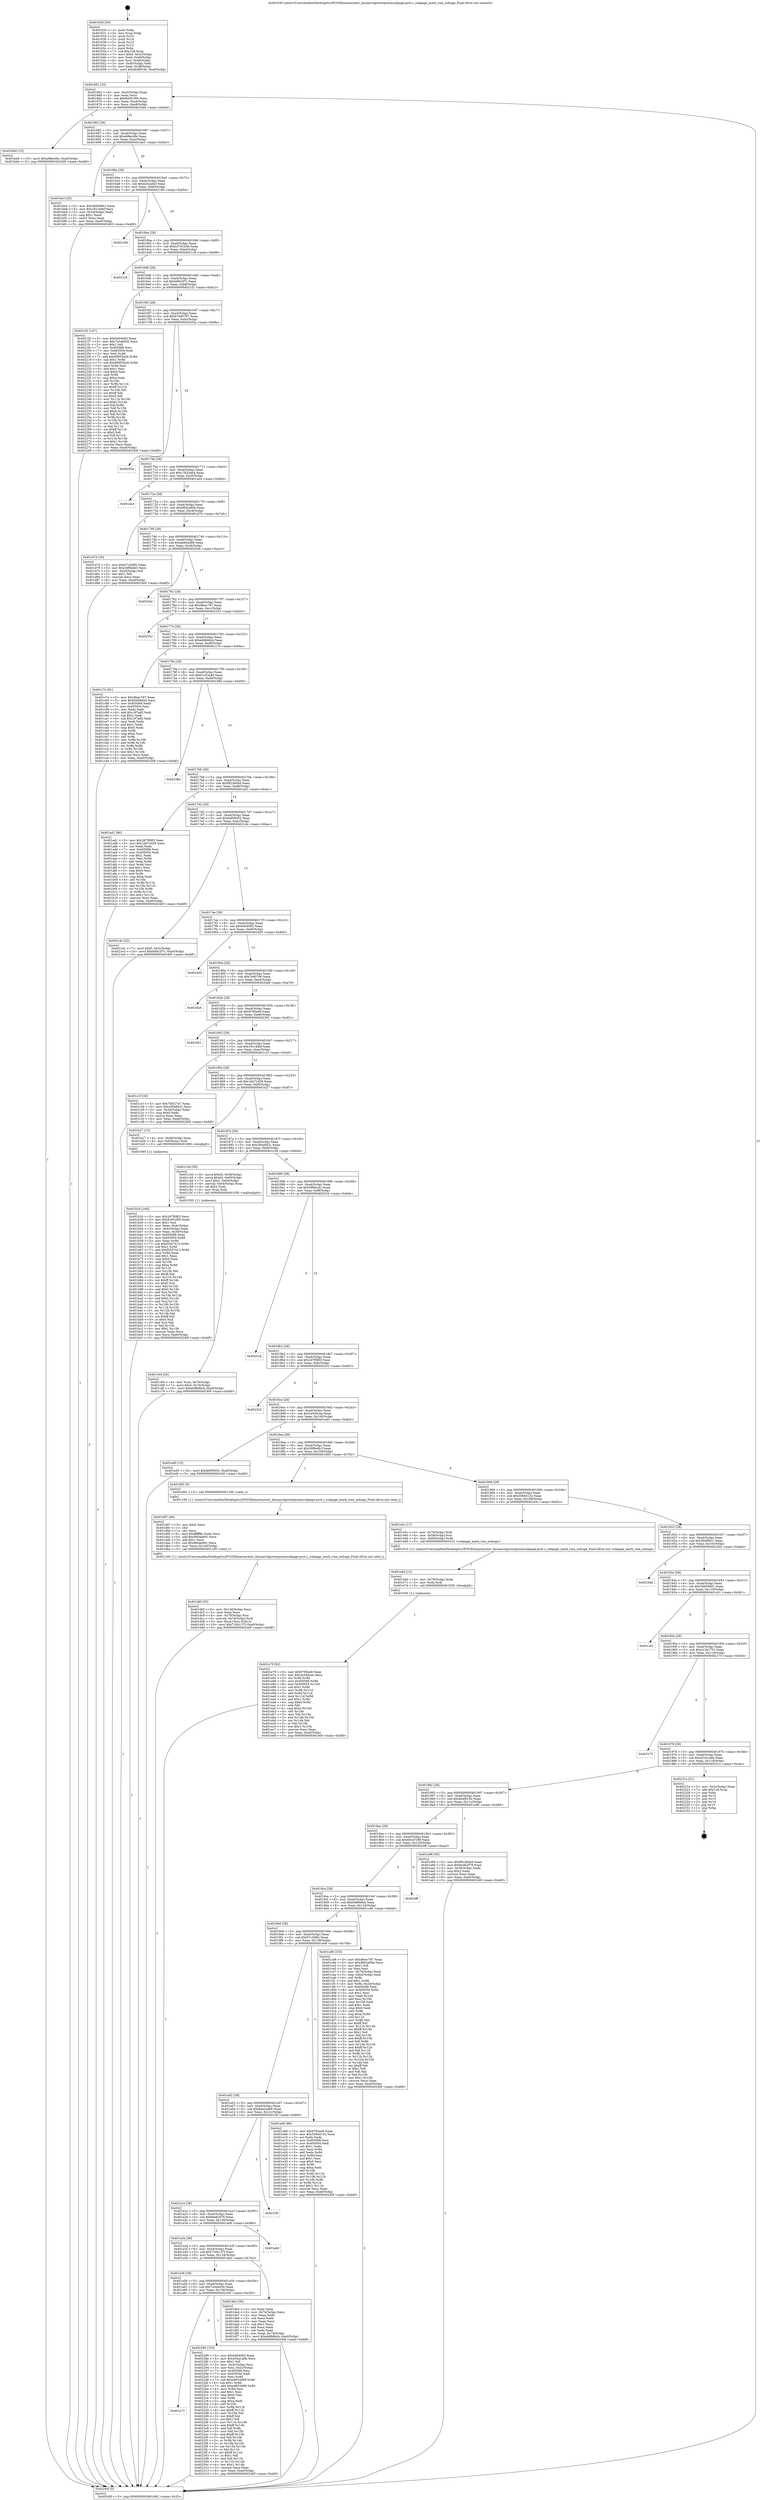digraph "0x401630" {
  label = "0x401630 (/mnt/c/Users/mathe/Desktop/tcc/POCII/binaries/extr_linuxarchpowerpcmmsubpage-prot.c_subpage_mark_vma_nohuge_Final-ollvm.out::main(0))"
  labelloc = "t"
  node[shape=record]

  Entry [label="",width=0.3,height=0.3,shape=circle,fillcolor=black,style=filled]
  "0x401662" [label="{
     0x401662 [32]\l
     | [instrs]\l
     &nbsp;&nbsp;0x401662 \<+6\>: mov -0xa0(%rbp),%eax\l
     &nbsp;&nbsp;0x401668 \<+2\>: mov %eax,%ecx\l
     &nbsp;&nbsp;0x40166a \<+6\>: sub $0x8c001f00,%ecx\l
     &nbsp;&nbsp;0x401670 \<+6\>: mov %eax,-0xa4(%rbp)\l
     &nbsp;&nbsp;0x401676 \<+6\>: mov %ecx,-0xa8(%rbp)\l
     &nbsp;&nbsp;0x40167c \<+6\>: je 0000000000401bd4 \<main+0x5a4\>\l
  }"]
  "0x401bd4" [label="{
     0x401bd4 [15]\l
     | [instrs]\l
     &nbsp;&nbsp;0x401bd4 \<+10\>: movl $0xa98ec4fe,-0xa0(%rbp)\l
     &nbsp;&nbsp;0x401bde \<+5\>: jmp 000000000040240f \<main+0xddf\>\l
  }"]
  "0x401682" [label="{
     0x401682 [28]\l
     | [instrs]\l
     &nbsp;&nbsp;0x401682 \<+5\>: jmp 0000000000401687 \<main+0x57\>\l
     &nbsp;&nbsp;0x401687 \<+6\>: mov -0xa4(%rbp),%eax\l
     &nbsp;&nbsp;0x40168d \<+5\>: sub $0xa98ec4fe,%eax\l
     &nbsp;&nbsp;0x401692 \<+6\>: mov %eax,-0xac(%rbp)\l
     &nbsp;&nbsp;0x401698 \<+6\>: je 0000000000401be3 \<main+0x5b3\>\l
  }"]
  Exit [label="",width=0.3,height=0.3,shape=circle,fillcolor=black,style=filled,peripheries=2]
  "0x401be3" [label="{
     0x401be3 [30]\l
     | [instrs]\l
     &nbsp;&nbsp;0x401be3 \<+5\>: mov $0x39d56841,%eax\l
     &nbsp;&nbsp;0x401be8 \<+5\>: mov $0x181c49ef,%ecx\l
     &nbsp;&nbsp;0x401bed \<+3\>: mov -0x34(%rbp),%edx\l
     &nbsp;&nbsp;0x401bf0 \<+3\>: cmp $0x1,%edx\l
     &nbsp;&nbsp;0x401bf3 \<+3\>: cmovl %ecx,%eax\l
     &nbsp;&nbsp;0x401bf6 \<+6\>: mov %eax,-0xa0(%rbp)\l
     &nbsp;&nbsp;0x401bfc \<+5\>: jmp 000000000040240f \<main+0xddf\>\l
  }"]
  "0x40169e" [label="{
     0x40169e [28]\l
     | [instrs]\l
     &nbsp;&nbsp;0x40169e \<+5\>: jmp 00000000004016a3 \<main+0x73\>\l
     &nbsp;&nbsp;0x4016a3 \<+6\>: mov -0xa4(%rbp),%eax\l
     &nbsp;&nbsp;0x4016a9 \<+5\>: sub $0xb2b2afa5,%eax\l
     &nbsp;&nbsp;0x4016ae \<+6\>: mov %eax,-0xb0(%rbp)\l
     &nbsp;&nbsp;0x4016b4 \<+6\>: je 0000000000402184 \<main+0xb54\>\l
  }"]
  "0x401a72" [label="{
     0x401a72\l
  }", style=dashed]
  "0x402184" [label="{
     0x402184\l
  }", style=dashed]
  "0x4016ba" [label="{
     0x4016ba [28]\l
     | [instrs]\l
     &nbsp;&nbsp;0x4016ba \<+5\>: jmp 00000000004016bf \<main+0x8f\>\l
     &nbsp;&nbsp;0x4016bf \<+6\>: mov -0xa4(%rbp),%eax\l
     &nbsp;&nbsp;0x4016c5 \<+5\>: sub $0xb37d1b3d,%eax\l
     &nbsp;&nbsp;0x4016ca \<+6\>: mov %eax,-0xb4(%rbp)\l
     &nbsp;&nbsp;0x4016d0 \<+6\>: je 00000000004021c8 \<main+0xb98\>\l
  }"]
  "0x402285" [label="{
     0x402285 [153]\l
     | [instrs]\l
     &nbsp;&nbsp;0x402285 \<+5\>: mov $0x6d04083,%eax\l
     &nbsp;&nbsp;0x40228a \<+5\>: mov $0x452a1a6b,%ecx\l
     &nbsp;&nbsp;0x40228f \<+2\>: mov $0x1,%dl\l
     &nbsp;&nbsp;0x402291 \<+3\>: mov -0x3c(%rbp),%esi\l
     &nbsp;&nbsp;0x402294 \<+3\>: mov %esi,-0x2c(%rbp)\l
     &nbsp;&nbsp;0x402297 \<+7\>: mov 0x405068,%esi\l
     &nbsp;&nbsp;0x40229e \<+7\>: mov 0x405054,%edi\l
     &nbsp;&nbsp;0x4022a5 \<+3\>: mov %esi,%r8d\l
     &nbsp;&nbsp;0x4022a8 \<+7\>: sub $0xed833d99,%r8d\l
     &nbsp;&nbsp;0x4022af \<+4\>: sub $0x1,%r8d\l
     &nbsp;&nbsp;0x4022b3 \<+7\>: add $0xed833d99,%r8d\l
     &nbsp;&nbsp;0x4022ba \<+4\>: imul %r8d,%esi\l
     &nbsp;&nbsp;0x4022be \<+3\>: and $0x1,%esi\l
     &nbsp;&nbsp;0x4022c1 \<+3\>: cmp $0x0,%esi\l
     &nbsp;&nbsp;0x4022c4 \<+4\>: sete %r9b\l
     &nbsp;&nbsp;0x4022c8 \<+3\>: cmp $0xa,%edi\l
     &nbsp;&nbsp;0x4022cb \<+4\>: setl %r10b\l
     &nbsp;&nbsp;0x4022cf \<+3\>: mov %r9b,%r11b\l
     &nbsp;&nbsp;0x4022d2 \<+4\>: xor $0xff,%r11b\l
     &nbsp;&nbsp;0x4022d6 \<+3\>: mov %r10b,%bl\l
     &nbsp;&nbsp;0x4022d9 \<+3\>: xor $0xff,%bl\l
     &nbsp;&nbsp;0x4022dc \<+3\>: xor $0x1,%dl\l
     &nbsp;&nbsp;0x4022df \<+3\>: mov %r11b,%r14b\l
     &nbsp;&nbsp;0x4022e2 \<+4\>: and $0xff,%r14b\l
     &nbsp;&nbsp;0x4022e6 \<+3\>: and %dl,%r9b\l
     &nbsp;&nbsp;0x4022e9 \<+3\>: mov %bl,%r15b\l
     &nbsp;&nbsp;0x4022ec \<+4\>: and $0xff,%r15b\l
     &nbsp;&nbsp;0x4022f0 \<+3\>: and %dl,%r10b\l
     &nbsp;&nbsp;0x4022f3 \<+3\>: or %r9b,%r14b\l
     &nbsp;&nbsp;0x4022f6 \<+3\>: or %r10b,%r15b\l
     &nbsp;&nbsp;0x4022f9 \<+3\>: xor %r15b,%r14b\l
     &nbsp;&nbsp;0x4022fc \<+3\>: or %bl,%r11b\l
     &nbsp;&nbsp;0x4022ff \<+4\>: xor $0xff,%r11b\l
     &nbsp;&nbsp;0x402303 \<+3\>: or $0x1,%dl\l
     &nbsp;&nbsp;0x402306 \<+3\>: and %dl,%r11b\l
     &nbsp;&nbsp;0x402309 \<+3\>: or %r11b,%r14b\l
     &nbsp;&nbsp;0x40230c \<+4\>: test $0x1,%r14b\l
     &nbsp;&nbsp;0x402310 \<+3\>: cmovne %ecx,%eax\l
     &nbsp;&nbsp;0x402313 \<+6\>: mov %eax,-0xa0(%rbp)\l
     &nbsp;&nbsp;0x402319 \<+5\>: jmp 000000000040240f \<main+0xddf\>\l
  }"]
  "0x4021c8" [label="{
     0x4021c8\l
  }", style=dashed]
  "0x4016d6" [label="{
     0x4016d6 [28]\l
     | [instrs]\l
     &nbsp;&nbsp;0x4016d6 \<+5\>: jmp 00000000004016db \<main+0xab\>\l
     &nbsp;&nbsp;0x4016db \<+6\>: mov -0xa4(%rbp),%eax\l
     &nbsp;&nbsp;0x4016e1 \<+5\>: sub $0xb69c2f7c,%eax\l
     &nbsp;&nbsp;0x4016e6 \<+6\>: mov %eax,-0xb8(%rbp)\l
     &nbsp;&nbsp;0x4016ec \<+6\>: je 00000000004021f2 \<main+0xbc2\>\l
  }"]
  "0x401e79" [label="{
     0x401e79 [92]\l
     | [instrs]\l
     &nbsp;&nbsp;0x401e79 \<+5\>: mov $0x9785ee9,%eax\l
     &nbsp;&nbsp;0x401e7e \<+5\>: mov $0x2e456cee,%ecx\l
     &nbsp;&nbsp;0x401e83 \<+3\>: xor %r8d,%r8d\l
     &nbsp;&nbsp;0x401e86 \<+8\>: mov 0x405068,%r9d\l
     &nbsp;&nbsp;0x401e8e \<+8\>: mov 0x405054,%r10d\l
     &nbsp;&nbsp;0x401e96 \<+4\>: sub $0x1,%r8d\l
     &nbsp;&nbsp;0x401e9a \<+3\>: mov %r9d,%r11d\l
     &nbsp;&nbsp;0x401e9d \<+3\>: add %r8d,%r11d\l
     &nbsp;&nbsp;0x401ea0 \<+4\>: imul %r11d,%r9d\l
     &nbsp;&nbsp;0x401ea4 \<+4\>: and $0x1,%r9d\l
     &nbsp;&nbsp;0x401ea8 \<+4\>: cmp $0x0,%r9d\l
     &nbsp;&nbsp;0x401eac \<+3\>: sete %bl\l
     &nbsp;&nbsp;0x401eaf \<+4\>: cmp $0xa,%r10d\l
     &nbsp;&nbsp;0x401eb3 \<+4\>: setl %r14b\l
     &nbsp;&nbsp;0x401eb7 \<+3\>: mov %bl,%r15b\l
     &nbsp;&nbsp;0x401eba \<+3\>: and %r14b,%r15b\l
     &nbsp;&nbsp;0x401ebd \<+3\>: xor %r14b,%bl\l
     &nbsp;&nbsp;0x401ec0 \<+3\>: or %bl,%r15b\l
     &nbsp;&nbsp;0x401ec3 \<+4\>: test $0x1,%r15b\l
     &nbsp;&nbsp;0x401ec7 \<+3\>: cmovne %ecx,%eax\l
     &nbsp;&nbsp;0x401eca \<+6\>: mov %eax,-0xa0(%rbp)\l
     &nbsp;&nbsp;0x401ed0 \<+5\>: jmp 000000000040240f \<main+0xddf\>\l
  }"]
  "0x4021f2" [label="{
     0x4021f2 [147]\l
     | [instrs]\l
     &nbsp;&nbsp;0x4021f2 \<+5\>: mov $0x6d04083,%eax\l
     &nbsp;&nbsp;0x4021f7 \<+5\>: mov $0x7a3a9d30,%ecx\l
     &nbsp;&nbsp;0x4021fc \<+2\>: mov $0x1,%dl\l
     &nbsp;&nbsp;0x4021fe \<+7\>: mov 0x405068,%esi\l
     &nbsp;&nbsp;0x402205 \<+7\>: mov 0x405054,%edi\l
     &nbsp;&nbsp;0x40220c \<+3\>: mov %esi,%r8d\l
     &nbsp;&nbsp;0x40220f \<+7\>: add $0x66955a26,%r8d\l
     &nbsp;&nbsp;0x402216 \<+4\>: sub $0x1,%r8d\l
     &nbsp;&nbsp;0x40221a \<+7\>: sub $0x66955a26,%r8d\l
     &nbsp;&nbsp;0x402221 \<+4\>: imul %r8d,%esi\l
     &nbsp;&nbsp;0x402225 \<+3\>: and $0x1,%esi\l
     &nbsp;&nbsp;0x402228 \<+3\>: cmp $0x0,%esi\l
     &nbsp;&nbsp;0x40222b \<+4\>: sete %r9b\l
     &nbsp;&nbsp;0x40222f \<+3\>: cmp $0xa,%edi\l
     &nbsp;&nbsp;0x402232 \<+4\>: setl %r10b\l
     &nbsp;&nbsp;0x402236 \<+3\>: mov %r9b,%r11b\l
     &nbsp;&nbsp;0x402239 \<+4\>: xor $0xff,%r11b\l
     &nbsp;&nbsp;0x40223d \<+3\>: mov %r10b,%bl\l
     &nbsp;&nbsp;0x402240 \<+3\>: xor $0xff,%bl\l
     &nbsp;&nbsp;0x402243 \<+3\>: xor $0x0,%dl\l
     &nbsp;&nbsp;0x402246 \<+3\>: mov %r11b,%r14b\l
     &nbsp;&nbsp;0x402249 \<+4\>: and $0x0,%r14b\l
     &nbsp;&nbsp;0x40224d \<+3\>: and %dl,%r9b\l
     &nbsp;&nbsp;0x402250 \<+3\>: mov %bl,%r15b\l
     &nbsp;&nbsp;0x402253 \<+4\>: and $0x0,%r15b\l
     &nbsp;&nbsp;0x402257 \<+3\>: and %dl,%r10b\l
     &nbsp;&nbsp;0x40225a \<+3\>: or %r9b,%r14b\l
     &nbsp;&nbsp;0x40225d \<+3\>: or %r10b,%r15b\l
     &nbsp;&nbsp;0x402260 \<+3\>: xor %r15b,%r14b\l
     &nbsp;&nbsp;0x402263 \<+3\>: or %bl,%r11b\l
     &nbsp;&nbsp;0x402266 \<+4\>: xor $0xff,%r11b\l
     &nbsp;&nbsp;0x40226a \<+3\>: or $0x0,%dl\l
     &nbsp;&nbsp;0x40226d \<+3\>: and %dl,%r11b\l
     &nbsp;&nbsp;0x402270 \<+3\>: or %r11b,%r14b\l
     &nbsp;&nbsp;0x402273 \<+4\>: test $0x1,%r14b\l
     &nbsp;&nbsp;0x402277 \<+3\>: cmovne %ecx,%eax\l
     &nbsp;&nbsp;0x40227a \<+6\>: mov %eax,-0xa0(%rbp)\l
     &nbsp;&nbsp;0x402280 \<+5\>: jmp 000000000040240f \<main+0xddf\>\l
  }"]
  "0x4016f2" [label="{
     0x4016f2 [28]\l
     | [instrs]\l
     &nbsp;&nbsp;0x4016f2 \<+5\>: jmp 00000000004016f7 \<main+0xc7\>\l
     &nbsp;&nbsp;0x4016f7 \<+6\>: mov -0xa4(%rbp),%eax\l
     &nbsp;&nbsp;0x4016fd \<+5\>: sub $0xb7dd0787,%eax\l
     &nbsp;&nbsp;0x401702 \<+6\>: mov %eax,-0xbc(%rbp)\l
     &nbsp;&nbsp;0x401708 \<+6\>: je 000000000040202a \<main+0x9fa\>\l
  }"]
  "0x401e6d" [label="{
     0x401e6d [12]\l
     | [instrs]\l
     &nbsp;&nbsp;0x401e6d \<+4\>: mov -0x70(%rbp),%rdx\l
     &nbsp;&nbsp;0x401e71 \<+3\>: mov %rdx,%rdi\l
     &nbsp;&nbsp;0x401e74 \<+5\>: call 0000000000401030 \<free@plt\>\l
     | [calls]\l
     &nbsp;&nbsp;0x401030 \{1\} (unknown)\l
  }"]
  "0x40202a" [label="{
     0x40202a\l
  }", style=dashed]
  "0x40170e" [label="{
     0x40170e [28]\l
     | [instrs]\l
     &nbsp;&nbsp;0x40170e \<+5\>: jmp 0000000000401713 \<main+0xe3\>\l
     &nbsp;&nbsp;0x401713 \<+6\>: mov -0xa4(%rbp),%eax\l
     &nbsp;&nbsp;0x401719 \<+5\>: sub $0xc7832e64,%eax\l
     &nbsp;&nbsp;0x40171e \<+6\>: mov %eax,-0xc0(%rbp)\l
     &nbsp;&nbsp;0x401724 \<+6\>: je 0000000000401ee4 \<main+0x8b4\>\l
  }"]
  "0x401a56" [label="{
     0x401a56 [28]\l
     | [instrs]\l
     &nbsp;&nbsp;0x401a56 \<+5\>: jmp 0000000000401a5b \<main+0x42b\>\l
     &nbsp;&nbsp;0x401a5b \<+6\>: mov -0xa4(%rbp),%eax\l
     &nbsp;&nbsp;0x401a61 \<+5\>: sub $0x7a3a9d30,%eax\l
     &nbsp;&nbsp;0x401a66 \<+6\>: mov %eax,-0x138(%rbp)\l
     &nbsp;&nbsp;0x401a6c \<+6\>: je 0000000000402285 \<main+0xc55\>\l
  }"]
  "0x401ee4" [label="{
     0x401ee4\l
  }", style=dashed]
  "0x40172a" [label="{
     0x40172a [28]\l
     | [instrs]\l
     &nbsp;&nbsp;0x40172a \<+5\>: jmp 000000000040172f \<main+0xff\>\l
     &nbsp;&nbsp;0x40172f \<+6\>: mov -0xa4(%rbp),%eax\l
     &nbsp;&nbsp;0x401735 \<+5\>: sub $0xd692a99a,%eax\l
     &nbsp;&nbsp;0x40173a \<+6\>: mov %eax,-0xc4(%rbp)\l
     &nbsp;&nbsp;0x401740 \<+6\>: je 0000000000401d74 \<main+0x744\>\l
  }"]
  "0x401de2" [label="{
     0x401de2 [36]\l
     | [instrs]\l
     &nbsp;&nbsp;0x401de2 \<+2\>: xor %eax,%eax\l
     &nbsp;&nbsp;0x401de4 \<+3\>: mov -0x74(%rbp),%ecx\l
     &nbsp;&nbsp;0x401de7 \<+2\>: mov %eax,%edx\l
     &nbsp;&nbsp;0x401de9 \<+2\>: sub %ecx,%edx\l
     &nbsp;&nbsp;0x401deb \<+2\>: mov %eax,%ecx\l
     &nbsp;&nbsp;0x401ded \<+3\>: sub $0x1,%ecx\l
     &nbsp;&nbsp;0x401df0 \<+2\>: add %ecx,%edx\l
     &nbsp;&nbsp;0x401df2 \<+2\>: sub %edx,%eax\l
     &nbsp;&nbsp;0x401df4 \<+3\>: mov %eax,-0x74(%rbp)\l
     &nbsp;&nbsp;0x401df7 \<+10\>: movl $0xeb9b8dcb,-0xa0(%rbp)\l
     &nbsp;&nbsp;0x401e01 \<+5\>: jmp 000000000040240f \<main+0xddf\>\l
  }"]
  "0x401d74" [label="{
     0x401d74 [30]\l
     | [instrs]\l
     &nbsp;&nbsp;0x401d74 \<+5\>: mov $0x67c2bf0c,%eax\l
     &nbsp;&nbsp;0x401d79 \<+5\>: mov $0x30f9e4b3,%ecx\l
     &nbsp;&nbsp;0x401d7e \<+3\>: mov -0x2d(%rbp),%dl\l
     &nbsp;&nbsp;0x401d81 \<+3\>: test $0x1,%dl\l
     &nbsp;&nbsp;0x401d84 \<+3\>: cmovne %ecx,%eax\l
     &nbsp;&nbsp;0x401d87 \<+6\>: mov %eax,-0xa0(%rbp)\l
     &nbsp;&nbsp;0x401d8d \<+5\>: jmp 000000000040240f \<main+0xddf\>\l
  }"]
  "0x401746" [label="{
     0x401746 [28]\l
     | [instrs]\l
     &nbsp;&nbsp;0x401746 \<+5\>: jmp 000000000040174b \<main+0x11b\>\l
     &nbsp;&nbsp;0x40174b \<+6\>: mov -0xa4(%rbp),%eax\l
     &nbsp;&nbsp;0x401751 \<+5\>: sub $0xda944489,%eax\l
     &nbsp;&nbsp;0x401756 \<+6\>: mov %eax,-0xc8(%rbp)\l
     &nbsp;&nbsp;0x40175c \<+6\>: je 000000000040204e \<main+0xa1e\>\l
  }"]
  "0x401a3a" [label="{
     0x401a3a [28]\l
     | [instrs]\l
     &nbsp;&nbsp;0x401a3a \<+5\>: jmp 0000000000401a3f \<main+0x40f\>\l
     &nbsp;&nbsp;0x401a3f \<+6\>: mov -0xa4(%rbp),%eax\l
     &nbsp;&nbsp;0x401a45 \<+5\>: sub $0x716b137f,%eax\l
     &nbsp;&nbsp;0x401a4a \<+6\>: mov %eax,-0x134(%rbp)\l
     &nbsp;&nbsp;0x401a50 \<+6\>: je 0000000000401de2 \<main+0x7b2\>\l
  }"]
  "0x40204e" [label="{
     0x40204e\l
  }", style=dashed]
  "0x401762" [label="{
     0x401762 [28]\l
     | [instrs]\l
     &nbsp;&nbsp;0x401762 \<+5\>: jmp 0000000000401767 \<main+0x137\>\l
     &nbsp;&nbsp;0x401767 \<+6\>: mov -0xa4(%rbp),%eax\l
     &nbsp;&nbsp;0x40176d \<+5\>: sub $0xdfeec787,%eax\l
     &nbsp;&nbsp;0x401772 \<+6\>: mov %eax,-0xcc(%rbp)\l
     &nbsp;&nbsp;0x401778 \<+6\>: je 0000000000402352 \<main+0xd22\>\l
  }"]
  "0x401ab6" [label="{
     0x401ab6\l
  }", style=dashed]
  "0x402352" [label="{
     0x402352\l
  }", style=dashed]
  "0x40177e" [label="{
     0x40177e [28]\l
     | [instrs]\l
     &nbsp;&nbsp;0x40177e \<+5\>: jmp 0000000000401783 \<main+0x153\>\l
     &nbsp;&nbsp;0x401783 \<+6\>: mov -0xa4(%rbp),%eax\l
     &nbsp;&nbsp;0x401789 \<+5\>: sub $0xeb9b8dcb,%eax\l
     &nbsp;&nbsp;0x40178e \<+6\>: mov %eax,-0xd0(%rbp)\l
     &nbsp;&nbsp;0x401794 \<+6\>: je 0000000000401c7e \<main+0x64e\>\l
  }"]
  "0x401a1e" [label="{
     0x401a1e [28]\l
     | [instrs]\l
     &nbsp;&nbsp;0x401a1e \<+5\>: jmp 0000000000401a23 \<main+0x3f3\>\l
     &nbsp;&nbsp;0x401a23 \<+6\>: mov -0xa4(%rbp),%eax\l
     &nbsp;&nbsp;0x401a29 \<+5\>: sub $0x6edb2f79,%eax\l
     &nbsp;&nbsp;0x401a2e \<+6\>: mov %eax,-0x130(%rbp)\l
     &nbsp;&nbsp;0x401a34 \<+6\>: je 0000000000401ab6 \<main+0x486\>\l
  }"]
  "0x401c7e" [label="{
     0x401c7e [91]\l
     | [instrs]\l
     &nbsp;&nbsp;0x401c7e \<+5\>: mov $0xdfeec787,%eax\l
     &nbsp;&nbsp;0x401c83 \<+5\>: mov $0x648f46ed,%ecx\l
     &nbsp;&nbsp;0x401c88 \<+7\>: mov 0x405068,%edx\l
     &nbsp;&nbsp;0x401c8f \<+7\>: mov 0x405054,%esi\l
     &nbsp;&nbsp;0x401c96 \<+2\>: mov %edx,%edi\l
     &nbsp;&nbsp;0x401c98 \<+6\>: add $0x197ad5,%edi\l
     &nbsp;&nbsp;0x401c9e \<+3\>: sub $0x1,%edi\l
     &nbsp;&nbsp;0x401ca1 \<+6\>: sub $0x197ad5,%edi\l
     &nbsp;&nbsp;0x401ca7 \<+3\>: imul %edi,%edx\l
     &nbsp;&nbsp;0x401caa \<+3\>: and $0x1,%edx\l
     &nbsp;&nbsp;0x401cad \<+3\>: cmp $0x0,%edx\l
     &nbsp;&nbsp;0x401cb0 \<+4\>: sete %r8b\l
     &nbsp;&nbsp;0x401cb4 \<+3\>: cmp $0xa,%esi\l
     &nbsp;&nbsp;0x401cb7 \<+4\>: setl %r9b\l
     &nbsp;&nbsp;0x401cbb \<+3\>: mov %r8b,%r10b\l
     &nbsp;&nbsp;0x401cbe \<+3\>: and %r9b,%r10b\l
     &nbsp;&nbsp;0x401cc1 \<+3\>: xor %r9b,%r8b\l
     &nbsp;&nbsp;0x401cc4 \<+3\>: or %r8b,%r10b\l
     &nbsp;&nbsp;0x401cc7 \<+4\>: test $0x1,%r10b\l
     &nbsp;&nbsp;0x401ccb \<+3\>: cmovne %ecx,%eax\l
     &nbsp;&nbsp;0x401cce \<+6\>: mov %eax,-0xa0(%rbp)\l
     &nbsp;&nbsp;0x401cd4 \<+5\>: jmp 000000000040240f \<main+0xddf\>\l
  }"]
  "0x40179a" [label="{
     0x40179a [28]\l
     | [instrs]\l
     &nbsp;&nbsp;0x40179a \<+5\>: jmp 000000000040179f \<main+0x16f\>\l
     &nbsp;&nbsp;0x40179f \<+6\>: mov -0xa4(%rbp),%eax\l
     &nbsp;&nbsp;0x4017a5 \<+5\>: sub $0xf1a53a4d,%eax\l
     &nbsp;&nbsp;0x4017aa \<+6\>: mov %eax,-0xd4(%rbp)\l
     &nbsp;&nbsp;0x4017b0 \<+6\>: je 000000000040238d \<main+0xd5d\>\l
  }"]
  "0x401f3f" [label="{
     0x401f3f\l
  }", style=dashed]
  "0x40238d" [label="{
     0x40238d\l
  }", style=dashed]
  "0x4017b6" [label="{
     0x4017b6 [28]\l
     | [instrs]\l
     &nbsp;&nbsp;0x4017b6 \<+5\>: jmp 00000000004017bb \<main+0x18b\>\l
     &nbsp;&nbsp;0x4017bb \<+6\>: mov -0xa4(%rbp),%eax\l
     &nbsp;&nbsp;0x4017c1 \<+5\>: sub $0xf9236d4d,%eax\l
     &nbsp;&nbsp;0x4017c6 \<+6\>: mov %eax,-0xd8(%rbp)\l
     &nbsp;&nbsp;0x4017cc \<+6\>: je 0000000000401ad1 \<main+0x4a1\>\l
  }"]
  "0x401a02" [label="{
     0x401a02 [28]\l
     | [instrs]\l
     &nbsp;&nbsp;0x401a02 \<+5\>: jmp 0000000000401a07 \<main+0x3d7\>\l
     &nbsp;&nbsp;0x401a07 \<+6\>: mov -0xa4(%rbp),%eax\l
     &nbsp;&nbsp;0x401a0d \<+5\>: sub $0x6aa2a4b8,%eax\l
     &nbsp;&nbsp;0x401a12 \<+6\>: mov %eax,-0x12c(%rbp)\l
     &nbsp;&nbsp;0x401a18 \<+6\>: je 0000000000401f3f \<main+0x90f\>\l
  }"]
  "0x401ad1" [label="{
     0x401ad1 [86]\l
     | [instrs]\l
     &nbsp;&nbsp;0x401ad1 \<+5\>: mov $0x2d7f08f3,%eax\l
     &nbsp;&nbsp;0x401ad6 \<+5\>: mov $0x1bb72459,%ecx\l
     &nbsp;&nbsp;0x401adb \<+2\>: xor %edx,%edx\l
     &nbsp;&nbsp;0x401add \<+7\>: mov 0x405068,%esi\l
     &nbsp;&nbsp;0x401ae4 \<+7\>: mov 0x405054,%edi\l
     &nbsp;&nbsp;0x401aeb \<+3\>: sub $0x1,%edx\l
     &nbsp;&nbsp;0x401aee \<+3\>: mov %esi,%r8d\l
     &nbsp;&nbsp;0x401af1 \<+3\>: add %edx,%r8d\l
     &nbsp;&nbsp;0x401af4 \<+4\>: imul %r8d,%esi\l
     &nbsp;&nbsp;0x401af8 \<+3\>: and $0x1,%esi\l
     &nbsp;&nbsp;0x401afb \<+3\>: cmp $0x0,%esi\l
     &nbsp;&nbsp;0x401afe \<+4\>: sete %r9b\l
     &nbsp;&nbsp;0x401b02 \<+3\>: cmp $0xa,%edi\l
     &nbsp;&nbsp;0x401b05 \<+4\>: setl %r10b\l
     &nbsp;&nbsp;0x401b09 \<+3\>: mov %r9b,%r11b\l
     &nbsp;&nbsp;0x401b0c \<+3\>: and %r10b,%r11b\l
     &nbsp;&nbsp;0x401b0f \<+3\>: xor %r10b,%r9b\l
     &nbsp;&nbsp;0x401b12 \<+3\>: or %r9b,%r11b\l
     &nbsp;&nbsp;0x401b15 \<+4\>: test $0x1,%r11b\l
     &nbsp;&nbsp;0x401b19 \<+3\>: cmovne %ecx,%eax\l
     &nbsp;&nbsp;0x401b1c \<+6\>: mov %eax,-0xa0(%rbp)\l
     &nbsp;&nbsp;0x401b22 \<+5\>: jmp 000000000040240f \<main+0xddf\>\l
  }"]
  "0x4017d2" [label="{
     0x4017d2 [28]\l
     | [instrs]\l
     &nbsp;&nbsp;0x4017d2 \<+5\>: jmp 00000000004017d7 \<main+0x1a7\>\l
     &nbsp;&nbsp;0x4017d7 \<+6\>: mov -0xa4(%rbp),%eax\l
     &nbsp;&nbsp;0x4017dd \<+5\>: sub $0xfa909052,%eax\l
     &nbsp;&nbsp;0x4017e2 \<+6\>: mov %eax,-0xdc(%rbp)\l
     &nbsp;&nbsp;0x4017e8 \<+6\>: je 00000000004021dc \<main+0xbac\>\l
  }"]
  "0x401e06" [label="{
     0x401e06 [86]\l
     | [instrs]\l
     &nbsp;&nbsp;0x401e06 \<+5\>: mov $0x9785ee9,%eax\l
     &nbsp;&nbsp;0x401e0b \<+5\>: mov $0x35844132,%ecx\l
     &nbsp;&nbsp;0x401e10 \<+2\>: xor %edx,%edx\l
     &nbsp;&nbsp;0x401e12 \<+7\>: mov 0x405068,%esi\l
     &nbsp;&nbsp;0x401e19 \<+7\>: mov 0x405054,%edi\l
     &nbsp;&nbsp;0x401e20 \<+3\>: sub $0x1,%edx\l
     &nbsp;&nbsp;0x401e23 \<+3\>: mov %esi,%r8d\l
     &nbsp;&nbsp;0x401e26 \<+3\>: add %edx,%r8d\l
     &nbsp;&nbsp;0x401e29 \<+4\>: imul %r8d,%esi\l
     &nbsp;&nbsp;0x401e2d \<+3\>: and $0x1,%esi\l
     &nbsp;&nbsp;0x401e30 \<+3\>: cmp $0x0,%esi\l
     &nbsp;&nbsp;0x401e33 \<+4\>: sete %r9b\l
     &nbsp;&nbsp;0x401e37 \<+3\>: cmp $0xa,%edi\l
     &nbsp;&nbsp;0x401e3a \<+4\>: setl %r10b\l
     &nbsp;&nbsp;0x401e3e \<+3\>: mov %r9b,%r11b\l
     &nbsp;&nbsp;0x401e41 \<+3\>: and %r10b,%r11b\l
     &nbsp;&nbsp;0x401e44 \<+3\>: xor %r10b,%r9b\l
     &nbsp;&nbsp;0x401e47 \<+3\>: or %r9b,%r11b\l
     &nbsp;&nbsp;0x401e4a \<+4\>: test $0x1,%r11b\l
     &nbsp;&nbsp;0x401e4e \<+3\>: cmovne %ecx,%eax\l
     &nbsp;&nbsp;0x401e51 \<+6\>: mov %eax,-0xa0(%rbp)\l
     &nbsp;&nbsp;0x401e57 \<+5\>: jmp 000000000040240f \<main+0xddf\>\l
  }"]
  "0x4021dc" [label="{
     0x4021dc [22]\l
     | [instrs]\l
     &nbsp;&nbsp;0x4021dc \<+7\>: movl $0x0,-0x3c(%rbp)\l
     &nbsp;&nbsp;0x4021e3 \<+10\>: movl $0xb69c2f7c,-0xa0(%rbp)\l
     &nbsp;&nbsp;0x4021ed \<+5\>: jmp 000000000040240f \<main+0xddf\>\l
  }"]
  "0x4017ee" [label="{
     0x4017ee [28]\l
     | [instrs]\l
     &nbsp;&nbsp;0x4017ee \<+5\>: jmp 00000000004017f3 \<main+0x1c3\>\l
     &nbsp;&nbsp;0x4017f3 \<+6\>: mov -0xa4(%rbp),%eax\l
     &nbsp;&nbsp;0x4017f9 \<+5\>: sub $0x6d04083,%eax\l
     &nbsp;&nbsp;0x4017fe \<+6\>: mov %eax,-0xe0(%rbp)\l
     &nbsp;&nbsp;0x401804 \<+6\>: je 0000000000402405 \<main+0xdd5\>\l
  }"]
  "0x401dbf" [label="{
     0x401dbf [35]\l
     | [instrs]\l
     &nbsp;&nbsp;0x401dbf \<+6\>: mov -0x140(%rbp),%ecx\l
     &nbsp;&nbsp;0x401dc5 \<+3\>: imul %eax,%ecx\l
     &nbsp;&nbsp;0x401dc8 \<+4\>: mov -0x70(%rbp),%rsi\l
     &nbsp;&nbsp;0x401dcc \<+4\>: movslq -0x74(%rbp),%rdi\l
     &nbsp;&nbsp;0x401dd0 \<+3\>: mov %ecx,(%rsi,%rdi,4)\l
     &nbsp;&nbsp;0x401dd3 \<+10\>: movl $0x716b137f,-0xa0(%rbp)\l
     &nbsp;&nbsp;0x401ddd \<+5\>: jmp 000000000040240f \<main+0xddf\>\l
  }"]
  "0x402405" [label="{
     0x402405\l
  }", style=dashed]
  "0x40180a" [label="{
     0x40180a [28]\l
     | [instrs]\l
     &nbsp;&nbsp;0x40180a \<+5\>: jmp 000000000040180f \<main+0x1df\>\l
     &nbsp;&nbsp;0x40180f \<+6\>: mov -0xa4(%rbp),%eax\l
     &nbsp;&nbsp;0x401815 \<+5\>: sub $0x7e907d6,%eax\l
     &nbsp;&nbsp;0x40181a \<+6\>: mov %eax,-0xe4(%rbp)\l
     &nbsp;&nbsp;0x401820 \<+6\>: je 00000000004020a9 \<main+0xa79\>\l
  }"]
  "0x401d97" [label="{
     0x401d97 [40]\l
     | [instrs]\l
     &nbsp;&nbsp;0x401d97 \<+5\>: mov $0x2,%ecx\l
     &nbsp;&nbsp;0x401d9c \<+1\>: cltd\l
     &nbsp;&nbsp;0x401d9d \<+2\>: idiv %ecx\l
     &nbsp;&nbsp;0x401d9f \<+6\>: imul $0xfffffffe,%edx,%ecx\l
     &nbsp;&nbsp;0x401da5 \<+6\>: add $0x960ab691,%ecx\l
     &nbsp;&nbsp;0x401dab \<+3\>: add $0x1,%ecx\l
     &nbsp;&nbsp;0x401dae \<+6\>: sub $0x960ab691,%ecx\l
     &nbsp;&nbsp;0x401db4 \<+6\>: mov %ecx,-0x140(%rbp)\l
     &nbsp;&nbsp;0x401dba \<+5\>: call 0000000000401160 \<next_i\>\l
     | [calls]\l
     &nbsp;&nbsp;0x401160 \{1\} (/mnt/c/Users/mathe/Desktop/tcc/POCII/binaries/extr_linuxarchpowerpcmmsubpage-prot.c_subpage_mark_vma_nohuge_Final-ollvm.out::next_i)\l
  }"]
  "0x4020a9" [label="{
     0x4020a9\l
  }", style=dashed]
  "0x401826" [label="{
     0x401826 [28]\l
     | [instrs]\l
     &nbsp;&nbsp;0x401826 \<+5\>: jmp 000000000040182b \<main+0x1fb\>\l
     &nbsp;&nbsp;0x40182b \<+6\>: mov -0xa4(%rbp),%eax\l
     &nbsp;&nbsp;0x401831 \<+5\>: sub $0x9785ee9,%eax\l
     &nbsp;&nbsp;0x401836 \<+6\>: mov %eax,-0xe8(%rbp)\l
     &nbsp;&nbsp;0x40183c \<+6\>: je 0000000000402361 \<main+0xd31\>\l
  }"]
  "0x4019e6" [label="{
     0x4019e6 [28]\l
     | [instrs]\l
     &nbsp;&nbsp;0x4019e6 \<+5\>: jmp 00000000004019eb \<main+0x3bb\>\l
     &nbsp;&nbsp;0x4019eb \<+6\>: mov -0xa4(%rbp),%eax\l
     &nbsp;&nbsp;0x4019f1 \<+5\>: sub $0x67c2bf0c,%eax\l
     &nbsp;&nbsp;0x4019f6 \<+6\>: mov %eax,-0x128(%rbp)\l
     &nbsp;&nbsp;0x4019fc \<+6\>: je 0000000000401e06 \<main+0x7d6\>\l
  }"]
  "0x402361" [label="{
     0x402361\l
  }", style=dashed]
  "0x401842" [label="{
     0x401842 [28]\l
     | [instrs]\l
     &nbsp;&nbsp;0x401842 \<+5\>: jmp 0000000000401847 \<main+0x217\>\l
     &nbsp;&nbsp;0x401847 \<+6\>: mov -0xa4(%rbp),%eax\l
     &nbsp;&nbsp;0x40184d \<+5\>: sub $0x181c49ef,%eax\l
     &nbsp;&nbsp;0x401852 \<+6\>: mov %eax,-0xec(%rbp)\l
     &nbsp;&nbsp;0x401858 \<+6\>: je 0000000000401c1f \<main+0x5ef\>\l
  }"]
  "0x401cd9" [label="{
     0x401cd9 [155]\l
     | [instrs]\l
     &nbsp;&nbsp;0x401cd9 \<+5\>: mov $0xdfeec787,%eax\l
     &nbsp;&nbsp;0x401cde \<+5\>: mov $0xd692a99a,%ecx\l
     &nbsp;&nbsp;0x401ce3 \<+2\>: mov $0x1,%dl\l
     &nbsp;&nbsp;0x401ce5 \<+2\>: xor %esi,%esi\l
     &nbsp;&nbsp;0x401ce7 \<+3\>: mov -0x74(%rbp),%edi\l
     &nbsp;&nbsp;0x401cea \<+3\>: cmp -0x64(%rbp),%edi\l
     &nbsp;&nbsp;0x401ced \<+4\>: setl %r8b\l
     &nbsp;&nbsp;0x401cf1 \<+4\>: and $0x1,%r8b\l
     &nbsp;&nbsp;0x401cf5 \<+4\>: mov %r8b,-0x2d(%rbp)\l
     &nbsp;&nbsp;0x401cf9 \<+7\>: mov 0x405068,%edi\l
     &nbsp;&nbsp;0x401d00 \<+8\>: mov 0x405054,%r9d\l
     &nbsp;&nbsp;0x401d08 \<+3\>: sub $0x1,%esi\l
     &nbsp;&nbsp;0x401d0b \<+3\>: mov %edi,%r10d\l
     &nbsp;&nbsp;0x401d0e \<+3\>: add %esi,%r10d\l
     &nbsp;&nbsp;0x401d11 \<+4\>: imul %r10d,%edi\l
     &nbsp;&nbsp;0x401d15 \<+3\>: and $0x1,%edi\l
     &nbsp;&nbsp;0x401d18 \<+3\>: cmp $0x0,%edi\l
     &nbsp;&nbsp;0x401d1b \<+4\>: sete %r8b\l
     &nbsp;&nbsp;0x401d1f \<+4\>: cmp $0xa,%r9d\l
     &nbsp;&nbsp;0x401d23 \<+4\>: setl %r11b\l
     &nbsp;&nbsp;0x401d27 \<+3\>: mov %r8b,%bl\l
     &nbsp;&nbsp;0x401d2a \<+3\>: xor $0xff,%bl\l
     &nbsp;&nbsp;0x401d2d \<+3\>: mov %r11b,%r14b\l
     &nbsp;&nbsp;0x401d30 \<+4\>: xor $0xff,%r14b\l
     &nbsp;&nbsp;0x401d34 \<+3\>: xor $0x1,%dl\l
     &nbsp;&nbsp;0x401d37 \<+3\>: mov %bl,%r15b\l
     &nbsp;&nbsp;0x401d3a \<+4\>: and $0xff,%r15b\l
     &nbsp;&nbsp;0x401d3e \<+3\>: and %dl,%r8b\l
     &nbsp;&nbsp;0x401d41 \<+3\>: mov %r14b,%r12b\l
     &nbsp;&nbsp;0x401d44 \<+4\>: and $0xff,%r12b\l
     &nbsp;&nbsp;0x401d48 \<+3\>: and %dl,%r11b\l
     &nbsp;&nbsp;0x401d4b \<+3\>: or %r8b,%r15b\l
     &nbsp;&nbsp;0x401d4e \<+3\>: or %r11b,%r12b\l
     &nbsp;&nbsp;0x401d51 \<+3\>: xor %r12b,%r15b\l
     &nbsp;&nbsp;0x401d54 \<+3\>: or %r14b,%bl\l
     &nbsp;&nbsp;0x401d57 \<+3\>: xor $0xff,%bl\l
     &nbsp;&nbsp;0x401d5a \<+3\>: or $0x1,%dl\l
     &nbsp;&nbsp;0x401d5d \<+2\>: and %dl,%bl\l
     &nbsp;&nbsp;0x401d5f \<+3\>: or %bl,%r15b\l
     &nbsp;&nbsp;0x401d62 \<+4\>: test $0x1,%r15b\l
     &nbsp;&nbsp;0x401d66 \<+3\>: cmovne %ecx,%eax\l
     &nbsp;&nbsp;0x401d69 \<+6\>: mov %eax,-0xa0(%rbp)\l
     &nbsp;&nbsp;0x401d6f \<+5\>: jmp 000000000040240f \<main+0xddf\>\l
  }"]
  "0x401c1f" [label="{
     0x401c1f [30]\l
     | [instrs]\l
     &nbsp;&nbsp;0x401c1f \<+5\>: mov $0x7f4527e7,%eax\l
     &nbsp;&nbsp;0x401c24 \<+5\>: mov $0x295a8431,%ecx\l
     &nbsp;&nbsp;0x401c29 \<+3\>: mov -0x34(%rbp),%edx\l
     &nbsp;&nbsp;0x401c2c \<+3\>: cmp $0x0,%edx\l
     &nbsp;&nbsp;0x401c2f \<+3\>: cmove %ecx,%eax\l
     &nbsp;&nbsp;0x401c32 \<+6\>: mov %eax,-0xa0(%rbp)\l
     &nbsp;&nbsp;0x401c38 \<+5\>: jmp 000000000040240f \<main+0xddf\>\l
  }"]
  "0x40185e" [label="{
     0x40185e [28]\l
     | [instrs]\l
     &nbsp;&nbsp;0x40185e \<+5\>: jmp 0000000000401863 \<main+0x233\>\l
     &nbsp;&nbsp;0x401863 \<+6\>: mov -0xa4(%rbp),%eax\l
     &nbsp;&nbsp;0x401869 \<+5\>: sub $0x1bb72459,%eax\l
     &nbsp;&nbsp;0x40186e \<+6\>: mov %eax,-0xf0(%rbp)\l
     &nbsp;&nbsp;0x401874 \<+6\>: je 0000000000401b27 \<main+0x4f7\>\l
  }"]
  "0x4019ca" [label="{
     0x4019ca [28]\l
     | [instrs]\l
     &nbsp;&nbsp;0x4019ca \<+5\>: jmp 00000000004019cf \<main+0x39f\>\l
     &nbsp;&nbsp;0x4019cf \<+6\>: mov -0xa4(%rbp),%eax\l
     &nbsp;&nbsp;0x4019d5 \<+5\>: sub $0x648f46ed,%eax\l
     &nbsp;&nbsp;0x4019da \<+6\>: mov %eax,-0x124(%rbp)\l
     &nbsp;&nbsp;0x4019e0 \<+6\>: je 0000000000401cd9 \<main+0x6a9\>\l
  }"]
  "0x401b27" [label="{
     0x401b27 [13]\l
     | [instrs]\l
     &nbsp;&nbsp;0x401b27 \<+4\>: mov -0x48(%rbp),%rax\l
     &nbsp;&nbsp;0x401b2b \<+4\>: mov 0x8(%rax),%rdi\l
     &nbsp;&nbsp;0x401b2f \<+5\>: call 0000000000401060 \<atoi@plt\>\l
     | [calls]\l
     &nbsp;&nbsp;0x401060 \{1\} (unknown)\l
  }"]
  "0x40187a" [label="{
     0x40187a [28]\l
     | [instrs]\l
     &nbsp;&nbsp;0x40187a \<+5\>: jmp 000000000040187f \<main+0x24f\>\l
     &nbsp;&nbsp;0x40187f \<+6\>: mov -0xa4(%rbp),%eax\l
     &nbsp;&nbsp;0x401885 \<+5\>: sub $0x295a8431,%eax\l
     &nbsp;&nbsp;0x40188a \<+6\>: mov %eax,-0xf4(%rbp)\l
     &nbsp;&nbsp;0x401890 \<+6\>: je 0000000000401c3d \<main+0x60d\>\l
  }"]
  "0x4020ff" [label="{
     0x4020ff\l
  }", style=dashed]
  "0x401c3d" [label="{
     0x401c3d [39]\l
     | [instrs]\l
     &nbsp;&nbsp;0x401c3d \<+8\>: movq $0x64,-0x58(%rbp)\l
     &nbsp;&nbsp;0x401c45 \<+8\>: movq $0x64,-0x60(%rbp)\l
     &nbsp;&nbsp;0x401c4d \<+7\>: movl $0x1,-0x64(%rbp)\l
     &nbsp;&nbsp;0x401c54 \<+4\>: movslq -0x64(%rbp),%rax\l
     &nbsp;&nbsp;0x401c58 \<+4\>: shl $0x2,%rax\l
     &nbsp;&nbsp;0x401c5c \<+3\>: mov %rax,%rdi\l
     &nbsp;&nbsp;0x401c5f \<+5\>: call 0000000000401050 \<malloc@plt\>\l
     | [calls]\l
     &nbsp;&nbsp;0x401050 \{1\} (unknown)\l
  }"]
  "0x401896" [label="{
     0x401896 [28]\l
     | [instrs]\l
     &nbsp;&nbsp;0x401896 \<+5\>: jmp 000000000040189b \<main+0x26b\>\l
     &nbsp;&nbsp;0x40189b \<+6\>: mov -0xa4(%rbp),%eax\l
     &nbsp;&nbsp;0x4018a1 \<+5\>: sub $0x29f0ec42,%eax\l
     &nbsp;&nbsp;0x4018a6 \<+6\>: mov %eax,-0xf8(%rbp)\l
     &nbsp;&nbsp;0x4018ac \<+6\>: je 000000000040201b \<main+0x9eb\>\l
  }"]
  "0x401c64" [label="{
     0x401c64 [26]\l
     | [instrs]\l
     &nbsp;&nbsp;0x401c64 \<+4\>: mov %rax,-0x70(%rbp)\l
     &nbsp;&nbsp;0x401c68 \<+7\>: movl $0x0,-0x74(%rbp)\l
     &nbsp;&nbsp;0x401c6f \<+10\>: movl $0xeb9b8dcb,-0xa0(%rbp)\l
     &nbsp;&nbsp;0x401c79 \<+5\>: jmp 000000000040240f \<main+0xddf\>\l
  }"]
  "0x40201b" [label="{
     0x40201b\l
  }", style=dashed]
  "0x4018b2" [label="{
     0x4018b2 [28]\l
     | [instrs]\l
     &nbsp;&nbsp;0x4018b2 \<+5\>: jmp 00000000004018b7 \<main+0x287\>\l
     &nbsp;&nbsp;0x4018b7 \<+6\>: mov -0xa4(%rbp),%eax\l
     &nbsp;&nbsp;0x4018bd \<+5\>: sub $0x2d7f08f3,%eax\l
     &nbsp;&nbsp;0x4018c2 \<+6\>: mov %eax,-0xfc(%rbp)\l
     &nbsp;&nbsp;0x4018c8 \<+6\>: je 0000000000402333 \<main+0xd03\>\l
  }"]
  "0x401b34" [label="{
     0x401b34 [160]\l
     | [instrs]\l
     &nbsp;&nbsp;0x401b34 \<+5\>: mov $0x2d7f08f3,%ecx\l
     &nbsp;&nbsp;0x401b39 \<+5\>: mov $0x8c001f00,%edx\l
     &nbsp;&nbsp;0x401b3e \<+3\>: mov $0x1,%sil\l
     &nbsp;&nbsp;0x401b41 \<+3\>: mov %eax,-0x4c(%rbp)\l
     &nbsp;&nbsp;0x401b44 \<+3\>: mov -0x4c(%rbp),%eax\l
     &nbsp;&nbsp;0x401b47 \<+3\>: mov %eax,-0x34(%rbp)\l
     &nbsp;&nbsp;0x401b4a \<+7\>: mov 0x405068,%eax\l
     &nbsp;&nbsp;0x401b51 \<+8\>: mov 0x405054,%r8d\l
     &nbsp;&nbsp;0x401b59 \<+3\>: mov %eax,%r9d\l
     &nbsp;&nbsp;0x401b5c \<+7\>: sub $0xf2547413,%r9d\l
     &nbsp;&nbsp;0x401b63 \<+4\>: sub $0x1,%r9d\l
     &nbsp;&nbsp;0x401b67 \<+7\>: add $0xf2547413,%r9d\l
     &nbsp;&nbsp;0x401b6e \<+4\>: imul %r9d,%eax\l
     &nbsp;&nbsp;0x401b72 \<+3\>: and $0x1,%eax\l
     &nbsp;&nbsp;0x401b75 \<+3\>: cmp $0x0,%eax\l
     &nbsp;&nbsp;0x401b78 \<+4\>: sete %r10b\l
     &nbsp;&nbsp;0x401b7c \<+4\>: cmp $0xa,%r8d\l
     &nbsp;&nbsp;0x401b80 \<+4\>: setl %r11b\l
     &nbsp;&nbsp;0x401b84 \<+3\>: mov %r10b,%bl\l
     &nbsp;&nbsp;0x401b87 \<+3\>: xor $0xff,%bl\l
     &nbsp;&nbsp;0x401b8a \<+3\>: mov %r11b,%r14b\l
     &nbsp;&nbsp;0x401b8d \<+4\>: xor $0xff,%r14b\l
     &nbsp;&nbsp;0x401b91 \<+4\>: xor $0x0,%sil\l
     &nbsp;&nbsp;0x401b95 \<+3\>: mov %bl,%r15b\l
     &nbsp;&nbsp;0x401b98 \<+4\>: and $0x0,%r15b\l
     &nbsp;&nbsp;0x401b9c \<+3\>: and %sil,%r10b\l
     &nbsp;&nbsp;0x401b9f \<+3\>: mov %r14b,%r12b\l
     &nbsp;&nbsp;0x401ba2 \<+4\>: and $0x0,%r12b\l
     &nbsp;&nbsp;0x401ba6 \<+3\>: and %sil,%r11b\l
     &nbsp;&nbsp;0x401ba9 \<+3\>: or %r10b,%r15b\l
     &nbsp;&nbsp;0x401bac \<+3\>: or %r11b,%r12b\l
     &nbsp;&nbsp;0x401baf \<+3\>: xor %r12b,%r15b\l
     &nbsp;&nbsp;0x401bb2 \<+3\>: or %r14b,%bl\l
     &nbsp;&nbsp;0x401bb5 \<+3\>: xor $0xff,%bl\l
     &nbsp;&nbsp;0x401bb8 \<+4\>: or $0x0,%sil\l
     &nbsp;&nbsp;0x401bbc \<+3\>: and %sil,%bl\l
     &nbsp;&nbsp;0x401bbf \<+3\>: or %bl,%r15b\l
     &nbsp;&nbsp;0x401bc2 \<+4\>: test $0x1,%r15b\l
     &nbsp;&nbsp;0x401bc6 \<+3\>: cmovne %edx,%ecx\l
     &nbsp;&nbsp;0x401bc9 \<+6\>: mov %ecx,-0xa0(%rbp)\l
     &nbsp;&nbsp;0x401bcf \<+5\>: jmp 000000000040240f \<main+0xddf\>\l
  }"]
  "0x402333" [label="{
     0x402333\l
  }", style=dashed]
  "0x4018ce" [label="{
     0x4018ce [28]\l
     | [instrs]\l
     &nbsp;&nbsp;0x4018ce \<+5\>: jmp 00000000004018d3 \<main+0x2a3\>\l
     &nbsp;&nbsp;0x4018d3 \<+6\>: mov -0xa4(%rbp),%eax\l
     &nbsp;&nbsp;0x4018d9 \<+5\>: sub $0x2e456cee,%eax\l
     &nbsp;&nbsp;0x4018de \<+6\>: mov %eax,-0x100(%rbp)\l
     &nbsp;&nbsp;0x4018e4 \<+6\>: je 0000000000401ed5 \<main+0x8a5\>\l
  }"]
  "0x401630" [label="{
     0x401630 [50]\l
     | [instrs]\l
     &nbsp;&nbsp;0x401630 \<+1\>: push %rbp\l
     &nbsp;&nbsp;0x401631 \<+3\>: mov %rsp,%rbp\l
     &nbsp;&nbsp;0x401634 \<+2\>: push %r15\l
     &nbsp;&nbsp;0x401636 \<+2\>: push %r14\l
     &nbsp;&nbsp;0x401638 \<+2\>: push %r13\l
     &nbsp;&nbsp;0x40163a \<+2\>: push %r12\l
     &nbsp;&nbsp;0x40163c \<+1\>: push %rbx\l
     &nbsp;&nbsp;0x40163d \<+7\>: sub $0x128,%rsp\l
     &nbsp;&nbsp;0x401644 \<+7\>: movl $0x0,-0x3c(%rbp)\l
     &nbsp;&nbsp;0x40164b \<+3\>: mov %edi,-0x40(%rbp)\l
     &nbsp;&nbsp;0x40164e \<+4\>: mov %rsi,-0x48(%rbp)\l
     &nbsp;&nbsp;0x401652 \<+3\>: mov -0x40(%rbp),%edi\l
     &nbsp;&nbsp;0x401655 \<+3\>: mov %edi,-0x38(%rbp)\l
     &nbsp;&nbsp;0x401658 \<+10\>: movl $0x4b4f9192,-0xa0(%rbp)\l
  }"]
  "0x401ed5" [label="{
     0x401ed5 [15]\l
     | [instrs]\l
     &nbsp;&nbsp;0x401ed5 \<+10\>: movl $0xfa909052,-0xa0(%rbp)\l
     &nbsp;&nbsp;0x401edf \<+5\>: jmp 000000000040240f \<main+0xddf\>\l
  }"]
  "0x4018ea" [label="{
     0x4018ea [28]\l
     | [instrs]\l
     &nbsp;&nbsp;0x4018ea \<+5\>: jmp 00000000004018ef \<main+0x2bf\>\l
     &nbsp;&nbsp;0x4018ef \<+6\>: mov -0xa4(%rbp),%eax\l
     &nbsp;&nbsp;0x4018f5 \<+5\>: sub $0x30f9e4b3,%eax\l
     &nbsp;&nbsp;0x4018fa \<+6\>: mov %eax,-0x104(%rbp)\l
     &nbsp;&nbsp;0x401900 \<+6\>: je 0000000000401d92 \<main+0x762\>\l
  }"]
  "0x40240f" [label="{
     0x40240f [5]\l
     | [instrs]\l
     &nbsp;&nbsp;0x40240f \<+5\>: jmp 0000000000401662 \<main+0x32\>\l
  }"]
  "0x401d92" [label="{
     0x401d92 [5]\l
     | [instrs]\l
     &nbsp;&nbsp;0x401d92 \<+5\>: call 0000000000401160 \<next_i\>\l
     | [calls]\l
     &nbsp;&nbsp;0x401160 \{1\} (/mnt/c/Users/mathe/Desktop/tcc/POCII/binaries/extr_linuxarchpowerpcmmsubpage-prot.c_subpage_mark_vma_nohuge_Final-ollvm.out::next_i)\l
  }"]
  "0x401906" [label="{
     0x401906 [28]\l
     | [instrs]\l
     &nbsp;&nbsp;0x401906 \<+5\>: jmp 000000000040190b \<main+0x2db\>\l
     &nbsp;&nbsp;0x40190b \<+6\>: mov -0xa4(%rbp),%eax\l
     &nbsp;&nbsp;0x401911 \<+5\>: sub $0x35844132,%eax\l
     &nbsp;&nbsp;0x401916 \<+6\>: mov %eax,-0x108(%rbp)\l
     &nbsp;&nbsp;0x40191c \<+6\>: je 0000000000401e5c \<main+0x82c\>\l
  }"]
  "0x4019ae" [label="{
     0x4019ae [28]\l
     | [instrs]\l
     &nbsp;&nbsp;0x4019ae \<+5\>: jmp 00000000004019b3 \<main+0x383\>\l
     &nbsp;&nbsp;0x4019b3 \<+6\>: mov -0xa4(%rbp),%eax\l
     &nbsp;&nbsp;0x4019b9 \<+5\>: sub $0x60ce7c98,%eax\l
     &nbsp;&nbsp;0x4019be \<+6\>: mov %eax,-0x120(%rbp)\l
     &nbsp;&nbsp;0x4019c4 \<+6\>: je 00000000004020ff \<main+0xacf\>\l
  }"]
  "0x401e5c" [label="{
     0x401e5c [17]\l
     | [instrs]\l
     &nbsp;&nbsp;0x401e5c \<+4\>: mov -0x70(%rbp),%rdi\l
     &nbsp;&nbsp;0x401e60 \<+4\>: mov -0x58(%rbp),%rsi\l
     &nbsp;&nbsp;0x401e64 \<+4\>: mov -0x60(%rbp),%rdx\l
     &nbsp;&nbsp;0x401e68 \<+5\>: call 0000000000401610 \<subpage_mark_vma_nohuge\>\l
     | [calls]\l
     &nbsp;&nbsp;0x401610 \{1\} (/mnt/c/Users/mathe/Desktop/tcc/POCII/binaries/extr_linuxarchpowerpcmmsubpage-prot.c_subpage_mark_vma_nohuge_Final-ollvm.out::subpage_mark_vma_nohuge)\l
  }"]
  "0x401922" [label="{
     0x401922 [28]\l
     | [instrs]\l
     &nbsp;&nbsp;0x401922 \<+5\>: jmp 0000000000401927 \<main+0x2f7\>\l
     &nbsp;&nbsp;0x401927 \<+6\>: mov -0xa4(%rbp),%eax\l
     &nbsp;&nbsp;0x40192d \<+5\>: sub $0x394f96c1,%eax\l
     &nbsp;&nbsp;0x401932 \<+6\>: mov %eax,-0x10c(%rbp)\l
     &nbsp;&nbsp;0x401938 \<+6\>: je 00000000004023dd \<main+0xdad\>\l
  }"]
  "0x401a98" [label="{
     0x401a98 [30]\l
     | [instrs]\l
     &nbsp;&nbsp;0x401a98 \<+5\>: mov $0xf9236d4d,%eax\l
     &nbsp;&nbsp;0x401a9d \<+5\>: mov $0x6edb2f79,%ecx\l
     &nbsp;&nbsp;0x401aa2 \<+3\>: mov -0x38(%rbp),%edx\l
     &nbsp;&nbsp;0x401aa5 \<+3\>: cmp $0x2,%edx\l
     &nbsp;&nbsp;0x401aa8 \<+3\>: cmovne %ecx,%eax\l
     &nbsp;&nbsp;0x401aab \<+6\>: mov %eax,-0xa0(%rbp)\l
     &nbsp;&nbsp;0x401ab1 \<+5\>: jmp 000000000040240f \<main+0xddf\>\l
  }"]
  "0x4023dd" [label="{
     0x4023dd\l
  }", style=dashed]
  "0x40193e" [label="{
     0x40193e [28]\l
     | [instrs]\l
     &nbsp;&nbsp;0x40193e \<+5\>: jmp 0000000000401943 \<main+0x313\>\l
     &nbsp;&nbsp;0x401943 \<+6\>: mov -0xa4(%rbp),%eax\l
     &nbsp;&nbsp;0x401949 \<+5\>: sub $0x39d56841,%eax\l
     &nbsp;&nbsp;0x40194e \<+6\>: mov %eax,-0x110(%rbp)\l
     &nbsp;&nbsp;0x401954 \<+6\>: je 0000000000401c01 \<main+0x5d1\>\l
  }"]
  "0x401992" [label="{
     0x401992 [28]\l
     | [instrs]\l
     &nbsp;&nbsp;0x401992 \<+5\>: jmp 0000000000401997 \<main+0x367\>\l
     &nbsp;&nbsp;0x401997 \<+6\>: mov -0xa4(%rbp),%eax\l
     &nbsp;&nbsp;0x40199d \<+5\>: sub $0x4b4f9192,%eax\l
     &nbsp;&nbsp;0x4019a2 \<+6\>: mov %eax,-0x11c(%rbp)\l
     &nbsp;&nbsp;0x4019a8 \<+6\>: je 0000000000401a98 \<main+0x468\>\l
  }"]
  "0x401c01" [label="{
     0x401c01\l
  }", style=dashed]
  "0x40195a" [label="{
     0x40195a [28]\l
     | [instrs]\l
     &nbsp;&nbsp;0x40195a \<+5\>: jmp 000000000040195f \<main+0x32f\>\l
     &nbsp;&nbsp;0x40195f \<+6\>: mov -0xa4(%rbp),%eax\l
     &nbsp;&nbsp;0x401965 \<+5\>: sub $0x413e1751,%eax\l
     &nbsp;&nbsp;0x40196a \<+6\>: mov %eax,-0x114(%rbp)\l
     &nbsp;&nbsp;0x401970 \<+6\>: je 0000000000402175 \<main+0xb45\>\l
  }"]
  "0x40231e" [label="{
     0x40231e [21]\l
     | [instrs]\l
     &nbsp;&nbsp;0x40231e \<+3\>: mov -0x2c(%rbp),%eax\l
     &nbsp;&nbsp;0x402321 \<+7\>: add $0x128,%rsp\l
     &nbsp;&nbsp;0x402328 \<+1\>: pop %rbx\l
     &nbsp;&nbsp;0x402329 \<+2\>: pop %r12\l
     &nbsp;&nbsp;0x40232b \<+2\>: pop %r13\l
     &nbsp;&nbsp;0x40232d \<+2\>: pop %r14\l
     &nbsp;&nbsp;0x40232f \<+2\>: pop %r15\l
     &nbsp;&nbsp;0x402331 \<+1\>: pop %rbp\l
     &nbsp;&nbsp;0x402332 \<+1\>: ret\l
  }"]
  "0x402175" [label="{
     0x402175\l
  }", style=dashed]
  "0x401976" [label="{
     0x401976 [28]\l
     | [instrs]\l
     &nbsp;&nbsp;0x401976 \<+5\>: jmp 000000000040197b \<main+0x34b\>\l
     &nbsp;&nbsp;0x40197b \<+6\>: mov -0xa4(%rbp),%eax\l
     &nbsp;&nbsp;0x401981 \<+5\>: sub $0x452a1a6b,%eax\l
     &nbsp;&nbsp;0x401986 \<+6\>: mov %eax,-0x118(%rbp)\l
     &nbsp;&nbsp;0x40198c \<+6\>: je 000000000040231e \<main+0xcee\>\l
  }"]
  Entry -> "0x401630" [label=" 1"]
  "0x401662" -> "0x401bd4" [label=" 1"]
  "0x401662" -> "0x401682" [label=" 21"]
  "0x40231e" -> Exit [label=" 1"]
  "0x401682" -> "0x401be3" [label=" 1"]
  "0x401682" -> "0x40169e" [label=" 20"]
  "0x402285" -> "0x40240f" [label=" 1"]
  "0x40169e" -> "0x402184" [label=" 0"]
  "0x40169e" -> "0x4016ba" [label=" 20"]
  "0x401a56" -> "0x401a72" [label=" 0"]
  "0x4016ba" -> "0x4021c8" [label=" 0"]
  "0x4016ba" -> "0x4016d6" [label=" 20"]
  "0x401a56" -> "0x402285" [label=" 1"]
  "0x4016d6" -> "0x4021f2" [label=" 1"]
  "0x4016d6" -> "0x4016f2" [label=" 19"]
  "0x4021f2" -> "0x40240f" [label=" 1"]
  "0x4016f2" -> "0x40202a" [label=" 0"]
  "0x4016f2" -> "0x40170e" [label=" 19"]
  "0x4021dc" -> "0x40240f" [label=" 1"]
  "0x40170e" -> "0x401ee4" [label=" 0"]
  "0x40170e" -> "0x40172a" [label=" 19"]
  "0x401ed5" -> "0x40240f" [label=" 1"]
  "0x40172a" -> "0x401d74" [label=" 2"]
  "0x40172a" -> "0x401746" [label=" 17"]
  "0x401e79" -> "0x40240f" [label=" 1"]
  "0x401746" -> "0x40204e" [label=" 0"]
  "0x401746" -> "0x401762" [label=" 17"]
  "0x401e5c" -> "0x401e6d" [label=" 1"]
  "0x401762" -> "0x402352" [label=" 0"]
  "0x401762" -> "0x40177e" [label=" 17"]
  "0x401e06" -> "0x40240f" [label=" 1"]
  "0x40177e" -> "0x401c7e" [label=" 2"]
  "0x40177e" -> "0x40179a" [label=" 15"]
  "0x401a3a" -> "0x401a56" [label=" 1"]
  "0x40179a" -> "0x40238d" [label=" 0"]
  "0x40179a" -> "0x4017b6" [label=" 15"]
  "0x401a3a" -> "0x401de2" [label=" 1"]
  "0x4017b6" -> "0x401ad1" [label=" 1"]
  "0x4017b6" -> "0x4017d2" [label=" 14"]
  "0x401a1e" -> "0x401a3a" [label=" 2"]
  "0x4017d2" -> "0x4021dc" [label=" 1"]
  "0x4017d2" -> "0x4017ee" [label=" 13"]
  "0x401a1e" -> "0x401ab6" [label=" 0"]
  "0x4017ee" -> "0x402405" [label=" 0"]
  "0x4017ee" -> "0x40180a" [label=" 13"]
  "0x401a02" -> "0x401a1e" [label=" 2"]
  "0x40180a" -> "0x4020a9" [label=" 0"]
  "0x40180a" -> "0x401826" [label=" 13"]
  "0x401a02" -> "0x401f3f" [label=" 0"]
  "0x401826" -> "0x402361" [label=" 0"]
  "0x401826" -> "0x401842" [label=" 13"]
  "0x401e6d" -> "0x401e79" [label=" 1"]
  "0x401842" -> "0x401c1f" [label=" 1"]
  "0x401842" -> "0x40185e" [label=" 12"]
  "0x4019e6" -> "0x401a02" [label=" 2"]
  "0x40185e" -> "0x401b27" [label=" 1"]
  "0x40185e" -> "0x40187a" [label=" 11"]
  "0x401de2" -> "0x40240f" [label=" 1"]
  "0x40187a" -> "0x401c3d" [label=" 1"]
  "0x40187a" -> "0x401896" [label=" 10"]
  "0x401dbf" -> "0x40240f" [label=" 1"]
  "0x401896" -> "0x40201b" [label=" 0"]
  "0x401896" -> "0x4018b2" [label=" 10"]
  "0x401d92" -> "0x401d97" [label=" 1"]
  "0x4018b2" -> "0x402333" [label=" 0"]
  "0x4018b2" -> "0x4018ce" [label=" 10"]
  "0x401d74" -> "0x40240f" [label=" 2"]
  "0x4018ce" -> "0x401ed5" [label=" 1"]
  "0x4018ce" -> "0x4018ea" [label=" 9"]
  "0x401cd9" -> "0x40240f" [label=" 2"]
  "0x4018ea" -> "0x401d92" [label=" 1"]
  "0x4018ea" -> "0x401906" [label=" 8"]
  "0x4019ca" -> "0x4019e6" [label=" 3"]
  "0x401906" -> "0x401e5c" [label=" 1"]
  "0x401906" -> "0x401922" [label=" 7"]
  "0x4019ca" -> "0x401cd9" [label=" 2"]
  "0x401922" -> "0x4023dd" [label=" 0"]
  "0x401922" -> "0x40193e" [label=" 7"]
  "0x4019e6" -> "0x401e06" [label=" 1"]
  "0x40193e" -> "0x401c01" [label=" 0"]
  "0x40193e" -> "0x40195a" [label=" 7"]
  "0x4019ae" -> "0x4020ff" [label=" 0"]
  "0x40195a" -> "0x402175" [label=" 0"]
  "0x40195a" -> "0x401976" [label=" 7"]
  "0x401d97" -> "0x401dbf" [label=" 1"]
  "0x401976" -> "0x40231e" [label=" 1"]
  "0x401976" -> "0x401992" [label=" 6"]
  "0x4019ae" -> "0x4019ca" [label=" 5"]
  "0x401992" -> "0x401a98" [label=" 1"]
  "0x401992" -> "0x4019ae" [label=" 5"]
  "0x401a98" -> "0x40240f" [label=" 1"]
  "0x401630" -> "0x401662" [label=" 1"]
  "0x40240f" -> "0x401662" [label=" 21"]
  "0x401ad1" -> "0x40240f" [label=" 1"]
  "0x401b27" -> "0x401b34" [label=" 1"]
  "0x401b34" -> "0x40240f" [label=" 1"]
  "0x401bd4" -> "0x40240f" [label=" 1"]
  "0x401be3" -> "0x40240f" [label=" 1"]
  "0x401c1f" -> "0x40240f" [label=" 1"]
  "0x401c3d" -> "0x401c64" [label=" 1"]
  "0x401c64" -> "0x40240f" [label=" 1"]
  "0x401c7e" -> "0x40240f" [label=" 2"]
}
